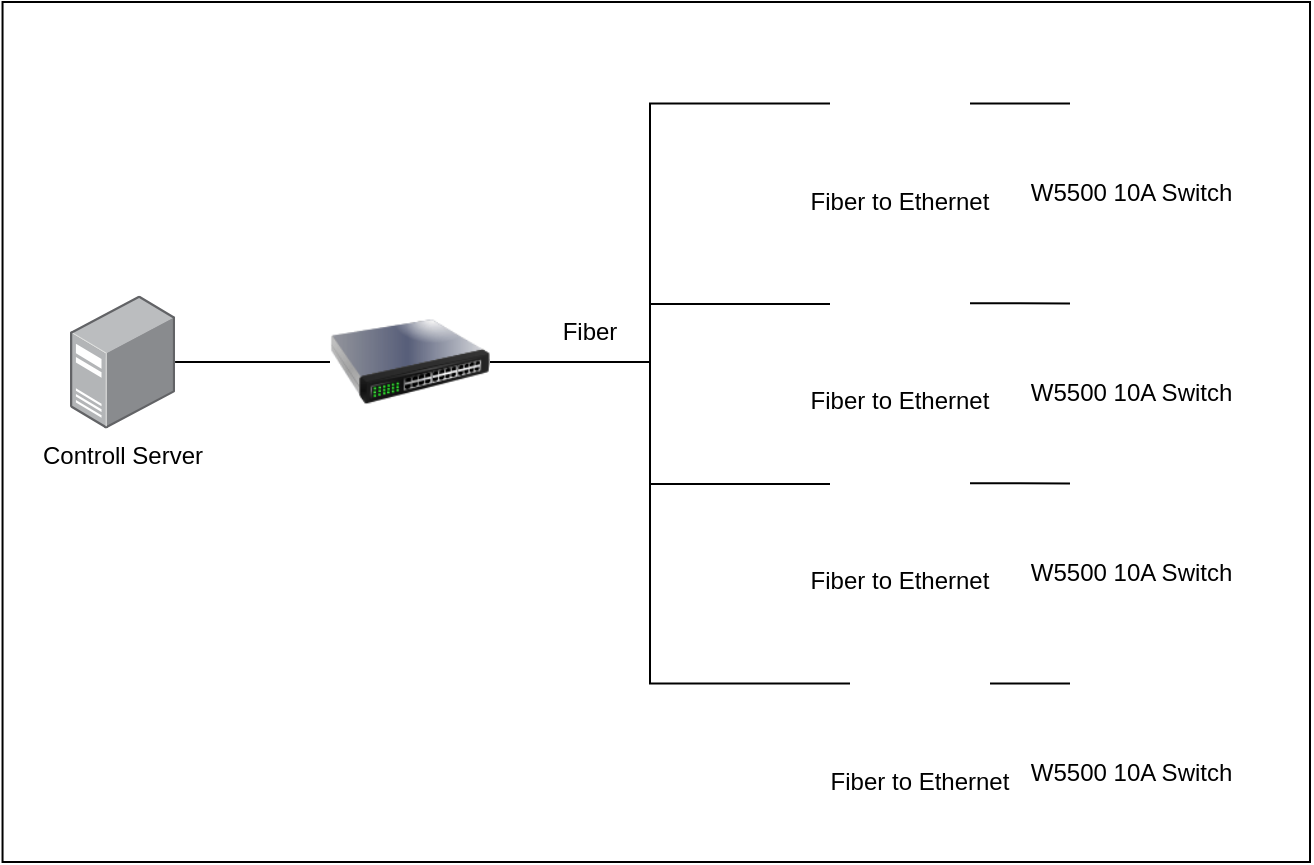 <mxfile version="21.2.3" type="github">
  <diagram name="Page-1" id="ce9EAe9bWDjaVAk1Q1Nn">
    <mxGraphModel dx="1122" dy="645" grid="1" gridSize="10" guides="1" tooltips="1" connect="1" arrows="1" fold="1" page="1" pageScale="1" pageWidth="850" pageHeight="1100" math="0" shadow="0">
      <root>
        <mxCell id="0" />
        <mxCell id="1" parent="0" />
        <mxCell id="jd8njwrvq4XiRTh1a08V-19" value="" style="edgeStyle=orthogonalEdgeStyle;rounded=0;orthogonalLoop=1;jettySize=auto;html=1;endArrow=none;endFill=0;" edge="1" parent="1" source="jd8njwrvq4XiRTh1a08V-1" target="jd8njwrvq4XiRTh1a08V-10">
          <mxGeometry relative="1" as="geometry" />
        </mxCell>
        <mxCell id="jd8njwrvq4XiRTh1a08V-1" value="Controll Server" style="image;points=[];aspect=fixed;html=1;align=center;shadow=0;dashed=0;image=img/lib/allied_telesis/computer_and_terminals/Server_Desktop.svg;" vertex="1" parent="1">
          <mxGeometry x="70" y="266.7" width="52.54" height="66.6" as="geometry" />
        </mxCell>
        <mxCell id="jd8njwrvq4XiRTh1a08V-2" value="W5500 10A Switch" style="shape=image;verticalLabelPosition=bottom;labelBackgroundColor=default;verticalAlign=top;aspect=fixed;imageAspect=0;image=https://ae01.alicdn.com/kf/Hf38e9fd01a5d4a9e8376b8f9a8d5ff57H.jpg;" vertex="1" parent="1">
          <mxGeometry x="570" y="140" width="61.6" height="61.6" as="geometry" />
        </mxCell>
        <mxCell id="jd8njwrvq4XiRTh1a08V-3" value="W5500 10A Switch" style="shape=image;verticalLabelPosition=bottom;labelBackgroundColor=default;verticalAlign=top;aspect=fixed;imageAspect=0;image=https://ae01.alicdn.com/kf/Hf38e9fd01a5d4a9e8376b8f9a8d5ff57H.jpg;" vertex="1" parent="1">
          <mxGeometry x="570" y="240" width="61.6" height="61.6" as="geometry" />
        </mxCell>
        <mxCell id="jd8njwrvq4XiRTh1a08V-4" value="W5500 10A Switch" style="shape=image;verticalLabelPosition=bottom;labelBackgroundColor=default;verticalAlign=top;aspect=fixed;imageAspect=0;image=https://ae01.alicdn.com/kf/Hf38e9fd01a5d4a9e8376b8f9a8d5ff57H.jpg;" vertex="1" parent="1">
          <mxGeometry x="570" y="330" width="61.6" height="61.6" as="geometry" />
        </mxCell>
        <mxCell id="jd8njwrvq4XiRTh1a08V-5" value="W5500 10A Switch" style="shape=image;verticalLabelPosition=bottom;labelBackgroundColor=default;verticalAlign=top;aspect=fixed;imageAspect=0;image=https://ae01.alicdn.com/kf/Hf38e9fd01a5d4a9e8376b8f9a8d5ff57H.jpg;" vertex="1" parent="1">
          <mxGeometry x="570" y="430" width="61.6" height="61.6" as="geometry" />
        </mxCell>
        <mxCell id="jd8njwrvq4XiRTh1a08V-11" value="" style="edgeStyle=orthogonalEdgeStyle;rounded=0;orthogonalLoop=1;jettySize=auto;html=1;endArrow=none;endFill=0;" edge="1" parent="1" source="jd8njwrvq4XiRTh1a08V-6" target="jd8njwrvq4XiRTh1a08V-2">
          <mxGeometry relative="1" as="geometry" />
        </mxCell>
        <mxCell id="jd8njwrvq4XiRTh1a08V-6" value="Fiber to Ethernet" style="shape=image;verticalLabelPosition=bottom;labelBackgroundColor=default;verticalAlign=top;aspect=fixed;imageAspect=0;image=https://lzd-img-global.slatic.net/g/p/1481e3eaa567d60c64e8e4bb11825b50.jpg_2200x2200q80.jpg;" vertex="1" parent="1">
          <mxGeometry x="450" y="135.8" width="70" height="70" as="geometry" />
        </mxCell>
        <mxCell id="jd8njwrvq4XiRTh1a08V-12" value="" style="edgeStyle=orthogonalEdgeStyle;rounded=0;orthogonalLoop=1;jettySize=auto;html=1;endArrow=none;endFill=0;" edge="1" parent="1" source="jd8njwrvq4XiRTh1a08V-7" target="jd8njwrvq4XiRTh1a08V-3">
          <mxGeometry relative="1" as="geometry" />
        </mxCell>
        <mxCell id="jd8njwrvq4XiRTh1a08V-7" value="Fiber to Ethernet" style="shape=image;verticalLabelPosition=bottom;labelBackgroundColor=default;verticalAlign=top;aspect=fixed;imageAspect=0;image=https://lzd-img-global.slatic.net/g/p/1481e3eaa567d60c64e8e4bb11825b50.jpg_2200x2200q80.jpg;" vertex="1" parent="1">
          <mxGeometry x="450" y="235.6" width="70" height="70" as="geometry" />
        </mxCell>
        <mxCell id="jd8njwrvq4XiRTh1a08V-13" value="" style="edgeStyle=orthogonalEdgeStyle;rounded=0;orthogonalLoop=1;jettySize=auto;html=1;endArrow=none;endFill=0;" edge="1" parent="1" source="jd8njwrvq4XiRTh1a08V-8" target="jd8njwrvq4XiRTh1a08V-4">
          <mxGeometry relative="1" as="geometry" />
        </mxCell>
        <mxCell id="jd8njwrvq4XiRTh1a08V-8" value="Fiber to Ethernet" style="shape=image;verticalLabelPosition=bottom;labelBackgroundColor=default;verticalAlign=top;aspect=fixed;imageAspect=0;image=https://lzd-img-global.slatic.net/g/p/1481e3eaa567d60c64e8e4bb11825b50.jpg_2200x2200q80.jpg;" vertex="1" parent="1">
          <mxGeometry x="450" y="325.6" width="70" height="70" as="geometry" />
        </mxCell>
        <mxCell id="jd8njwrvq4XiRTh1a08V-14" value="" style="edgeStyle=orthogonalEdgeStyle;rounded=0;orthogonalLoop=1;jettySize=auto;html=1;endArrow=none;endFill=0;" edge="1" parent="1" source="jd8njwrvq4XiRTh1a08V-9" target="jd8njwrvq4XiRTh1a08V-5">
          <mxGeometry relative="1" as="geometry" />
        </mxCell>
        <mxCell id="jd8njwrvq4XiRTh1a08V-9" value="Fiber to Ethernet" style="shape=image;verticalLabelPosition=bottom;labelBackgroundColor=default;verticalAlign=top;aspect=fixed;imageAspect=0;image=https://lzd-img-global.slatic.net/g/p/1481e3eaa567d60c64e8e4bb11825b50.jpg_2200x2200q80.jpg;" vertex="1" parent="1">
          <mxGeometry x="460" y="425.8" width="70" height="70" as="geometry" />
        </mxCell>
        <mxCell id="jd8njwrvq4XiRTh1a08V-15" style="edgeStyle=orthogonalEdgeStyle;rounded=0;orthogonalLoop=1;jettySize=auto;html=1;entryX=0;entryY=0.5;entryDx=0;entryDy=0;endArrow=none;endFill=0;" edge="1" parent="1" source="jd8njwrvq4XiRTh1a08V-10" target="jd8njwrvq4XiRTh1a08V-6">
          <mxGeometry relative="1" as="geometry">
            <Array as="points">
              <mxPoint x="360" y="300" />
              <mxPoint x="360" y="171" />
            </Array>
          </mxGeometry>
        </mxCell>
        <mxCell id="jd8njwrvq4XiRTh1a08V-16" style="edgeStyle=orthogonalEdgeStyle;rounded=0;orthogonalLoop=1;jettySize=auto;html=1;endArrow=none;endFill=0;" edge="1" parent="1" source="jd8njwrvq4XiRTh1a08V-10" target="jd8njwrvq4XiRTh1a08V-7">
          <mxGeometry relative="1" as="geometry">
            <Array as="points">
              <mxPoint x="360" y="300" />
              <mxPoint x="360" y="271" />
            </Array>
          </mxGeometry>
        </mxCell>
        <mxCell id="jd8njwrvq4XiRTh1a08V-17" style="edgeStyle=orthogonalEdgeStyle;rounded=0;orthogonalLoop=1;jettySize=auto;html=1;endArrow=none;endFill=0;" edge="1" parent="1" source="jd8njwrvq4XiRTh1a08V-10" target="jd8njwrvq4XiRTh1a08V-8">
          <mxGeometry relative="1" as="geometry">
            <Array as="points">
              <mxPoint x="360" y="300" />
              <mxPoint x="360" y="361" />
            </Array>
          </mxGeometry>
        </mxCell>
        <mxCell id="jd8njwrvq4XiRTh1a08V-18" style="edgeStyle=orthogonalEdgeStyle;rounded=0;orthogonalLoop=1;jettySize=auto;html=1;entryX=0;entryY=0.5;entryDx=0;entryDy=0;endArrow=none;endFill=0;" edge="1" parent="1" source="jd8njwrvq4XiRTh1a08V-10" target="jd8njwrvq4XiRTh1a08V-9">
          <mxGeometry relative="1" as="geometry">
            <Array as="points">
              <mxPoint x="360" y="300" />
              <mxPoint x="360" y="461" />
            </Array>
          </mxGeometry>
        </mxCell>
        <mxCell id="jd8njwrvq4XiRTh1a08V-10" value="" style="image;html=1;image=img/lib/clip_art/networking/Switch_128x128.png" vertex="1" parent="1">
          <mxGeometry x="200" y="260" width="80" height="80" as="geometry" />
        </mxCell>
        <mxCell id="jd8njwrvq4XiRTh1a08V-20" value="Fiber" style="text;html=1;strokeColor=none;fillColor=none;align=center;verticalAlign=middle;whiteSpace=wrap;rounded=0;" vertex="1" parent="1">
          <mxGeometry x="300" y="270" width="60" height="30" as="geometry" />
        </mxCell>
        <mxCell id="jd8njwrvq4XiRTh1a08V-23" value="" style="rounded=0;whiteSpace=wrap;html=1;fillColor=none;" vertex="1" parent="1">
          <mxGeometry x="36.27" y="120" width="653.73" height="430" as="geometry" />
        </mxCell>
      </root>
    </mxGraphModel>
  </diagram>
</mxfile>
